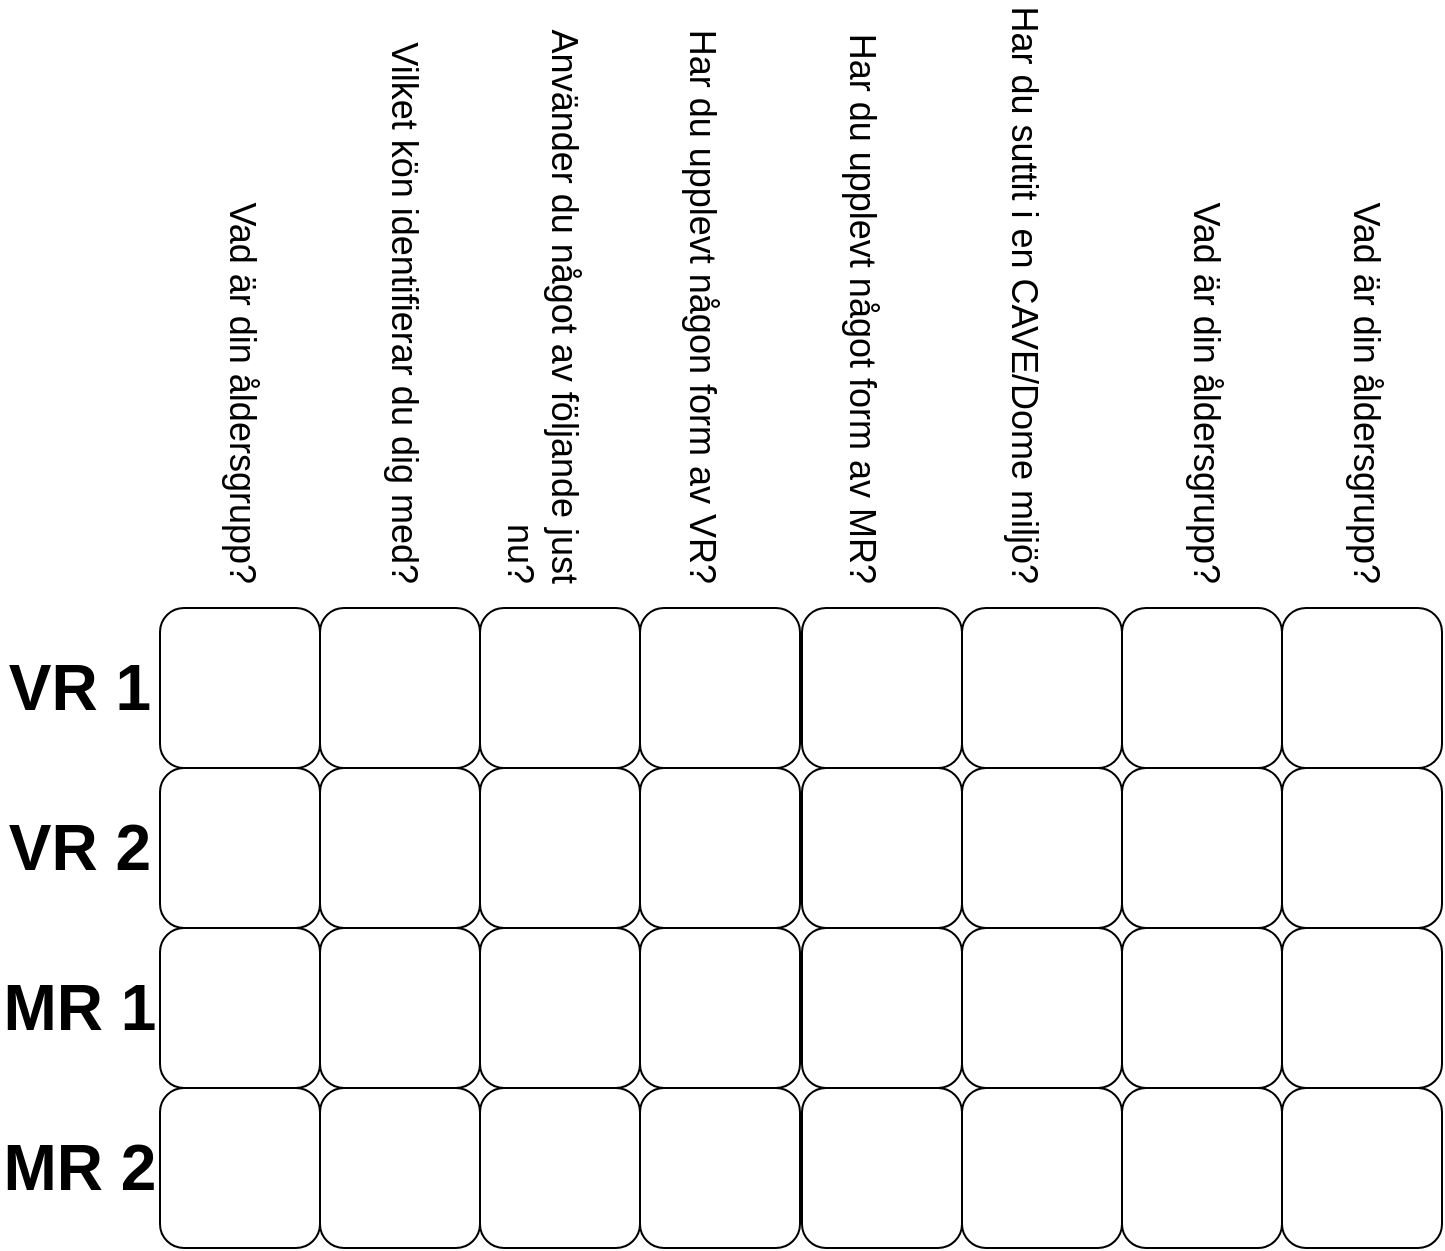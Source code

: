 <mxfile version="18.2.0" type="github">
  <diagram id="hltTAseODV4_eOF8-N7n" name="Page-1">
    <mxGraphModel dx="1150" dy="1880" grid="1" gridSize="10" guides="1" tooltips="1" connect="1" arrows="1" fold="1" page="1" pageScale="1" pageWidth="827" pageHeight="1169" math="0" shadow="0">
      <root>
        <mxCell id="0" />
        <mxCell id="1" parent="0" />
        <mxCell id="LZQfbHn2JGUL6qf2xwz2-1" value="" style="rounded=1;whiteSpace=wrap;html=1;fontSize=17;fontStyle=1" vertex="1" parent="1">
          <mxGeometry x="240" y="320" width="80" height="80" as="geometry" />
        </mxCell>
        <mxCell id="LZQfbHn2JGUL6qf2xwz2-2" value="&lt;h1 style=&quot;font-size: 32px;&quot;&gt;&lt;span style=&quot;font-size: 32px;&quot;&gt;&lt;font style=&quot;font-size: 32px;&quot;&gt;VR 1&lt;/font&gt;&lt;/span&gt;&lt;/h1&gt;" style="text;html=1;strokeColor=none;fillColor=none;align=center;verticalAlign=middle;whiteSpace=wrap;rounded=0;fontSize=32;fontStyle=0" vertex="1" parent="1">
          <mxGeometry x="160" y="320" width="80" height="80" as="geometry" />
        </mxCell>
        <mxCell id="LZQfbHn2JGUL6qf2xwz2-3" value="&lt;h1 style=&quot;font-size: 32px;&quot;&gt;&lt;span style=&quot;font-size: 32px;&quot;&gt;&lt;font style=&quot;font-size: 32px;&quot;&gt;VR 2&lt;/font&gt;&lt;/span&gt;&lt;/h1&gt;" style="text;html=1;strokeColor=none;fillColor=none;align=center;verticalAlign=middle;whiteSpace=wrap;rounded=0;fontSize=32;fontStyle=0" vertex="1" parent="1">
          <mxGeometry x="160" y="400" width="80" height="80" as="geometry" />
        </mxCell>
        <mxCell id="LZQfbHn2JGUL6qf2xwz2-4" value="&lt;h1 style=&quot;font-size: 32px;&quot;&gt;&lt;span style=&quot;font-size: 32px;&quot;&gt;&lt;font style=&quot;font-size: 32px;&quot;&gt;MR 1&lt;/font&gt;&lt;/span&gt;&lt;/h1&gt;" style="text;html=1;strokeColor=none;fillColor=none;align=center;verticalAlign=middle;whiteSpace=wrap;rounded=0;fontSize=32;fontStyle=0" vertex="1" parent="1">
          <mxGeometry x="160" y="480" width="80" height="80" as="geometry" />
        </mxCell>
        <mxCell id="LZQfbHn2JGUL6qf2xwz2-5" value="&lt;h1 style=&quot;font-size: 32px;&quot;&gt;&lt;span style=&quot;font-size: 32px;&quot;&gt;&lt;font style=&quot;font-size: 32px;&quot;&gt;MR 2&lt;/font&gt;&lt;/span&gt;&lt;/h1&gt;" style="text;html=1;strokeColor=none;fillColor=none;align=center;verticalAlign=middle;whiteSpace=wrap;rounded=0;fontSize=32;fontStyle=0" vertex="1" parent="1">
          <mxGeometry x="160" y="560" width="80" height="80" as="geometry" />
        </mxCell>
        <mxCell id="LZQfbHn2JGUL6qf2xwz2-6" value="&lt;div style=&quot;font-size: 18px;&quot;&gt;Vad är din åldersgrupp?&lt;/div&gt;&lt;div style=&quot;font-size: 18px;&quot;&gt;&lt;br style=&quot;font-size: 18px;&quot;&gt;&lt;/div&gt;" style="text;html=1;strokeColor=none;fillColor=none;align=right;verticalAlign=middle;whiteSpace=wrap;rounded=0;fontSize=18;rotation=90;horizontal=1;spacing=0;spacingRight=10;spacingBottom=-18;" vertex="1" parent="1">
          <mxGeometry x="129" y="128" width="300" height="80" as="geometry" />
        </mxCell>
        <mxCell id="LZQfbHn2JGUL6qf2xwz2-7" value="" style="rounded=1;whiteSpace=wrap;html=1;fontSize=17;fontStyle=1" vertex="1" parent="1">
          <mxGeometry x="240" y="400" width="80" height="80" as="geometry" />
        </mxCell>
        <mxCell id="LZQfbHn2JGUL6qf2xwz2-8" value="" style="rounded=1;whiteSpace=wrap;html=1;fontSize=17;fontStyle=1" vertex="1" parent="1">
          <mxGeometry x="240" y="480" width="80" height="80" as="geometry" />
        </mxCell>
        <mxCell id="LZQfbHn2JGUL6qf2xwz2-9" value="" style="rounded=1;whiteSpace=wrap;html=1;fontSize=17;fontStyle=1" vertex="1" parent="1">
          <mxGeometry x="240" y="560" width="80" height="80" as="geometry" />
        </mxCell>
        <mxCell id="LZQfbHn2JGUL6qf2xwz2-16" value="" style="rounded=1;whiteSpace=wrap;html=1;fontSize=17;fontStyle=1" vertex="1" parent="1">
          <mxGeometry x="320" y="320" width="80" height="80" as="geometry" />
        </mxCell>
        <mxCell id="LZQfbHn2JGUL6qf2xwz2-18" value="" style="rounded=1;whiteSpace=wrap;html=1;fontSize=17;fontStyle=1" vertex="1" parent="1">
          <mxGeometry x="320" y="400" width="80" height="80" as="geometry" />
        </mxCell>
        <mxCell id="LZQfbHn2JGUL6qf2xwz2-19" value="" style="rounded=1;whiteSpace=wrap;html=1;fontSize=17;fontStyle=1" vertex="1" parent="1">
          <mxGeometry x="320" y="480" width="80" height="80" as="geometry" />
        </mxCell>
        <mxCell id="LZQfbHn2JGUL6qf2xwz2-20" value="" style="rounded=1;whiteSpace=wrap;html=1;fontSize=17;fontStyle=1" vertex="1" parent="1">
          <mxGeometry x="320" y="560" width="80" height="80" as="geometry" />
        </mxCell>
        <mxCell id="LZQfbHn2JGUL6qf2xwz2-21" value="" style="rounded=1;whiteSpace=wrap;html=1;fontSize=17;fontStyle=1" vertex="1" parent="1">
          <mxGeometry x="400" y="320" width="80" height="80" as="geometry" />
        </mxCell>
        <mxCell id="LZQfbHn2JGUL6qf2xwz2-23" value="" style="rounded=1;whiteSpace=wrap;html=1;fontSize=17;fontStyle=1" vertex="1" parent="1">
          <mxGeometry x="400" y="400" width="80" height="80" as="geometry" />
        </mxCell>
        <mxCell id="LZQfbHn2JGUL6qf2xwz2-24" value="" style="rounded=1;whiteSpace=wrap;html=1;fontSize=17;fontStyle=1" vertex="1" parent="1">
          <mxGeometry x="400" y="480" width="80" height="80" as="geometry" />
        </mxCell>
        <mxCell id="LZQfbHn2JGUL6qf2xwz2-25" value="" style="rounded=1;whiteSpace=wrap;html=1;fontSize=17;fontStyle=1" vertex="1" parent="1">
          <mxGeometry x="400" y="560" width="80" height="80" as="geometry" />
        </mxCell>
        <mxCell id="LZQfbHn2JGUL6qf2xwz2-26" value="" style="rounded=1;whiteSpace=wrap;html=1;fontSize=17;fontStyle=1" vertex="1" parent="1">
          <mxGeometry x="480" y="320" width="80" height="80" as="geometry" />
        </mxCell>
        <mxCell id="LZQfbHn2JGUL6qf2xwz2-28" value="" style="rounded=1;whiteSpace=wrap;html=1;fontSize=17;fontStyle=1" vertex="1" parent="1">
          <mxGeometry x="480" y="400" width="80" height="80" as="geometry" />
        </mxCell>
        <mxCell id="LZQfbHn2JGUL6qf2xwz2-29" value="" style="rounded=1;whiteSpace=wrap;html=1;fontSize=17;fontStyle=1" vertex="1" parent="1">
          <mxGeometry x="480" y="480" width="80" height="80" as="geometry" />
        </mxCell>
        <mxCell id="LZQfbHn2JGUL6qf2xwz2-30" value="" style="rounded=1;whiteSpace=wrap;html=1;fontSize=17;fontStyle=1" vertex="1" parent="1">
          <mxGeometry x="480" y="560" width="80" height="80" as="geometry" />
        </mxCell>
        <mxCell id="LZQfbHn2JGUL6qf2xwz2-31" value="&lt;div style=&quot;font-size: 18px;&quot;&gt;&lt;div&gt;Vilket kön identifierar du dig med?&lt;/div&gt;&lt;div&gt;&lt;br&gt;&lt;/div&gt;&lt;/div&gt;" style="text;html=1;strokeColor=none;fillColor=none;align=right;verticalAlign=middle;whiteSpace=wrap;rounded=0;fontSize=18;rotation=90;horizontal=1;spacing=0;spacingRight=10;spacingBottom=-18;" vertex="1" parent="1">
          <mxGeometry x="210" y="128" width="300" height="80" as="geometry" />
        </mxCell>
        <mxCell id="LZQfbHn2JGUL6qf2xwz2-32" value="Använder du något av följande just nu?" style="text;html=1;strokeColor=none;fillColor=none;align=right;verticalAlign=middle;whiteSpace=wrap;rounded=0;fontSize=18;rotation=90;horizontal=1;spacing=0;spacingRight=10;spacingBottom=-18;" vertex="1" parent="1">
          <mxGeometry x="290" y="128" width="300" height="80" as="geometry" />
        </mxCell>
        <mxCell id="LZQfbHn2JGUL6qf2xwz2-33" value="&lt;div style=&quot;font-size: 18px;&quot;&gt;Har du upplevt någon form av VR?&lt;/div&gt;" style="text;html=1;strokeColor=none;fillColor=none;align=right;verticalAlign=middle;whiteSpace=wrap;rounded=0;fontSize=18;rotation=90;horizontal=1;spacing=0;spacingRight=10;spacingBottom=-18;" vertex="1" parent="1">
          <mxGeometry x="370" y="128" width="300" height="80" as="geometry" />
        </mxCell>
        <mxCell id="LZQfbHn2JGUL6qf2xwz2-34" value="" style="rounded=1;whiteSpace=wrap;html=1;fontSize=17;fontStyle=1" vertex="1" parent="1">
          <mxGeometry x="561" y="320" width="80" height="80" as="geometry" />
        </mxCell>
        <mxCell id="LZQfbHn2JGUL6qf2xwz2-35" value="&lt;div style=&quot;font-size: 18px;&quot;&gt;Har du upplevt något form av MR?&lt;/div&gt;" style="text;html=1;strokeColor=none;fillColor=none;align=right;verticalAlign=middle;whiteSpace=wrap;rounded=0;fontSize=18;rotation=90;horizontal=1;spacing=0;spacingRight=10;spacingBottom=-18;" vertex="1" parent="1">
          <mxGeometry x="450" y="128" width="300" height="80" as="geometry" />
        </mxCell>
        <mxCell id="LZQfbHn2JGUL6qf2xwz2-36" value="" style="rounded=1;whiteSpace=wrap;html=1;fontSize=17;fontStyle=1" vertex="1" parent="1">
          <mxGeometry x="561" y="400" width="80" height="80" as="geometry" />
        </mxCell>
        <mxCell id="LZQfbHn2JGUL6qf2xwz2-37" value="" style="rounded=1;whiteSpace=wrap;html=1;fontSize=17;fontStyle=1" vertex="1" parent="1">
          <mxGeometry x="561" y="480" width="80" height="80" as="geometry" />
        </mxCell>
        <mxCell id="LZQfbHn2JGUL6qf2xwz2-38" value="" style="rounded=1;whiteSpace=wrap;html=1;fontSize=17;fontStyle=1" vertex="1" parent="1">
          <mxGeometry x="561" y="560" width="80" height="80" as="geometry" />
        </mxCell>
        <mxCell id="LZQfbHn2JGUL6qf2xwz2-39" value="" style="rounded=1;whiteSpace=wrap;html=1;fontSize=17;fontStyle=1" vertex="1" parent="1">
          <mxGeometry x="641" y="320" width="80" height="80" as="geometry" />
        </mxCell>
        <mxCell id="LZQfbHn2JGUL6qf2xwz2-40" value="" style="rounded=1;whiteSpace=wrap;html=1;fontSize=17;fontStyle=1" vertex="1" parent="1">
          <mxGeometry x="641" y="400" width="80" height="80" as="geometry" />
        </mxCell>
        <mxCell id="LZQfbHn2JGUL6qf2xwz2-41" value="" style="rounded=1;whiteSpace=wrap;html=1;fontSize=17;fontStyle=1" vertex="1" parent="1">
          <mxGeometry x="641" y="480" width="80" height="80" as="geometry" />
        </mxCell>
        <mxCell id="LZQfbHn2JGUL6qf2xwz2-42" value="" style="rounded=1;whiteSpace=wrap;html=1;fontSize=17;fontStyle=1" vertex="1" parent="1">
          <mxGeometry x="641" y="560" width="80" height="80" as="geometry" />
        </mxCell>
        <mxCell id="LZQfbHn2JGUL6qf2xwz2-43" value="" style="rounded=1;whiteSpace=wrap;html=1;fontSize=17;fontStyle=1" vertex="1" parent="1">
          <mxGeometry x="721" y="320" width="80" height="80" as="geometry" />
        </mxCell>
        <mxCell id="LZQfbHn2JGUL6qf2xwz2-44" value="" style="rounded=1;whiteSpace=wrap;html=1;fontSize=17;fontStyle=1" vertex="1" parent="1">
          <mxGeometry x="721" y="400" width="80" height="80" as="geometry" />
        </mxCell>
        <mxCell id="LZQfbHn2JGUL6qf2xwz2-45" value="" style="rounded=1;whiteSpace=wrap;html=1;fontSize=17;fontStyle=1" vertex="1" parent="1">
          <mxGeometry x="721" y="480" width="80" height="80" as="geometry" />
        </mxCell>
        <mxCell id="LZQfbHn2JGUL6qf2xwz2-46" value="" style="rounded=1;whiteSpace=wrap;html=1;fontSize=17;fontStyle=1" vertex="1" parent="1">
          <mxGeometry x="721" y="560" width="80" height="80" as="geometry" />
        </mxCell>
        <mxCell id="LZQfbHn2JGUL6qf2xwz2-47" value="" style="rounded=1;whiteSpace=wrap;html=1;fontSize=17;fontStyle=1" vertex="1" parent="1">
          <mxGeometry x="801" y="320" width="80" height="80" as="geometry" />
        </mxCell>
        <mxCell id="LZQfbHn2JGUL6qf2xwz2-48" value="" style="rounded=1;whiteSpace=wrap;html=1;fontSize=17;fontStyle=1" vertex="1" parent="1">
          <mxGeometry x="801" y="400" width="80" height="80" as="geometry" />
        </mxCell>
        <mxCell id="LZQfbHn2JGUL6qf2xwz2-49" value="" style="rounded=1;whiteSpace=wrap;html=1;fontSize=17;fontStyle=1" vertex="1" parent="1">
          <mxGeometry x="801" y="480" width="80" height="80" as="geometry" />
        </mxCell>
        <mxCell id="LZQfbHn2JGUL6qf2xwz2-50" value="" style="rounded=1;whiteSpace=wrap;html=1;fontSize=17;fontStyle=1" vertex="1" parent="1">
          <mxGeometry x="801" y="560" width="80" height="80" as="geometry" />
        </mxCell>
        <mxCell id="LZQfbHn2JGUL6qf2xwz2-51" value="&lt;div style=&quot;font-size: 18px;&quot;&gt;Har du suttit i en CAVE/Dome miljö?&lt;/div&gt;" style="text;html=1;strokeColor=none;fillColor=none;align=right;verticalAlign=middle;whiteSpace=wrap;rounded=0;fontSize=18;rotation=90;horizontal=1;spacing=0;spacingRight=10;spacingBottom=-18;" vertex="1" parent="1">
          <mxGeometry x="531" y="128" width="300" height="80" as="geometry" />
        </mxCell>
        <mxCell id="LZQfbHn2JGUL6qf2xwz2-52" value="&lt;div style=&quot;font-size: 18px;&quot;&gt;Vad är din åldersgrupp?&lt;/div&gt;&lt;div style=&quot;font-size: 18px;&quot;&gt;&lt;br style=&quot;font-size: 18px;&quot;&gt;&lt;/div&gt;" style="text;html=1;strokeColor=none;fillColor=none;align=right;verticalAlign=middle;whiteSpace=wrap;rounded=0;fontSize=18;rotation=90;horizontal=1;spacing=0;spacingRight=10;spacingBottom=-18;" vertex="1" parent="1">
          <mxGeometry x="611" y="128" width="300" height="80" as="geometry" />
        </mxCell>
        <mxCell id="LZQfbHn2JGUL6qf2xwz2-53" value="&lt;div style=&quot;font-size: 18px;&quot;&gt;Vad är din åldersgrupp?&lt;/div&gt;&lt;div style=&quot;font-size: 18px;&quot;&gt;&lt;br style=&quot;font-size: 18px;&quot;&gt;&lt;/div&gt;" style="text;html=1;strokeColor=none;fillColor=none;align=right;verticalAlign=middle;whiteSpace=wrap;rounded=0;fontSize=18;rotation=90;horizontal=1;spacing=0;spacingRight=10;spacingBottom=-18;" vertex="1" parent="1">
          <mxGeometry x="691" y="128" width="300" height="80" as="geometry" />
        </mxCell>
      </root>
    </mxGraphModel>
  </diagram>
</mxfile>
